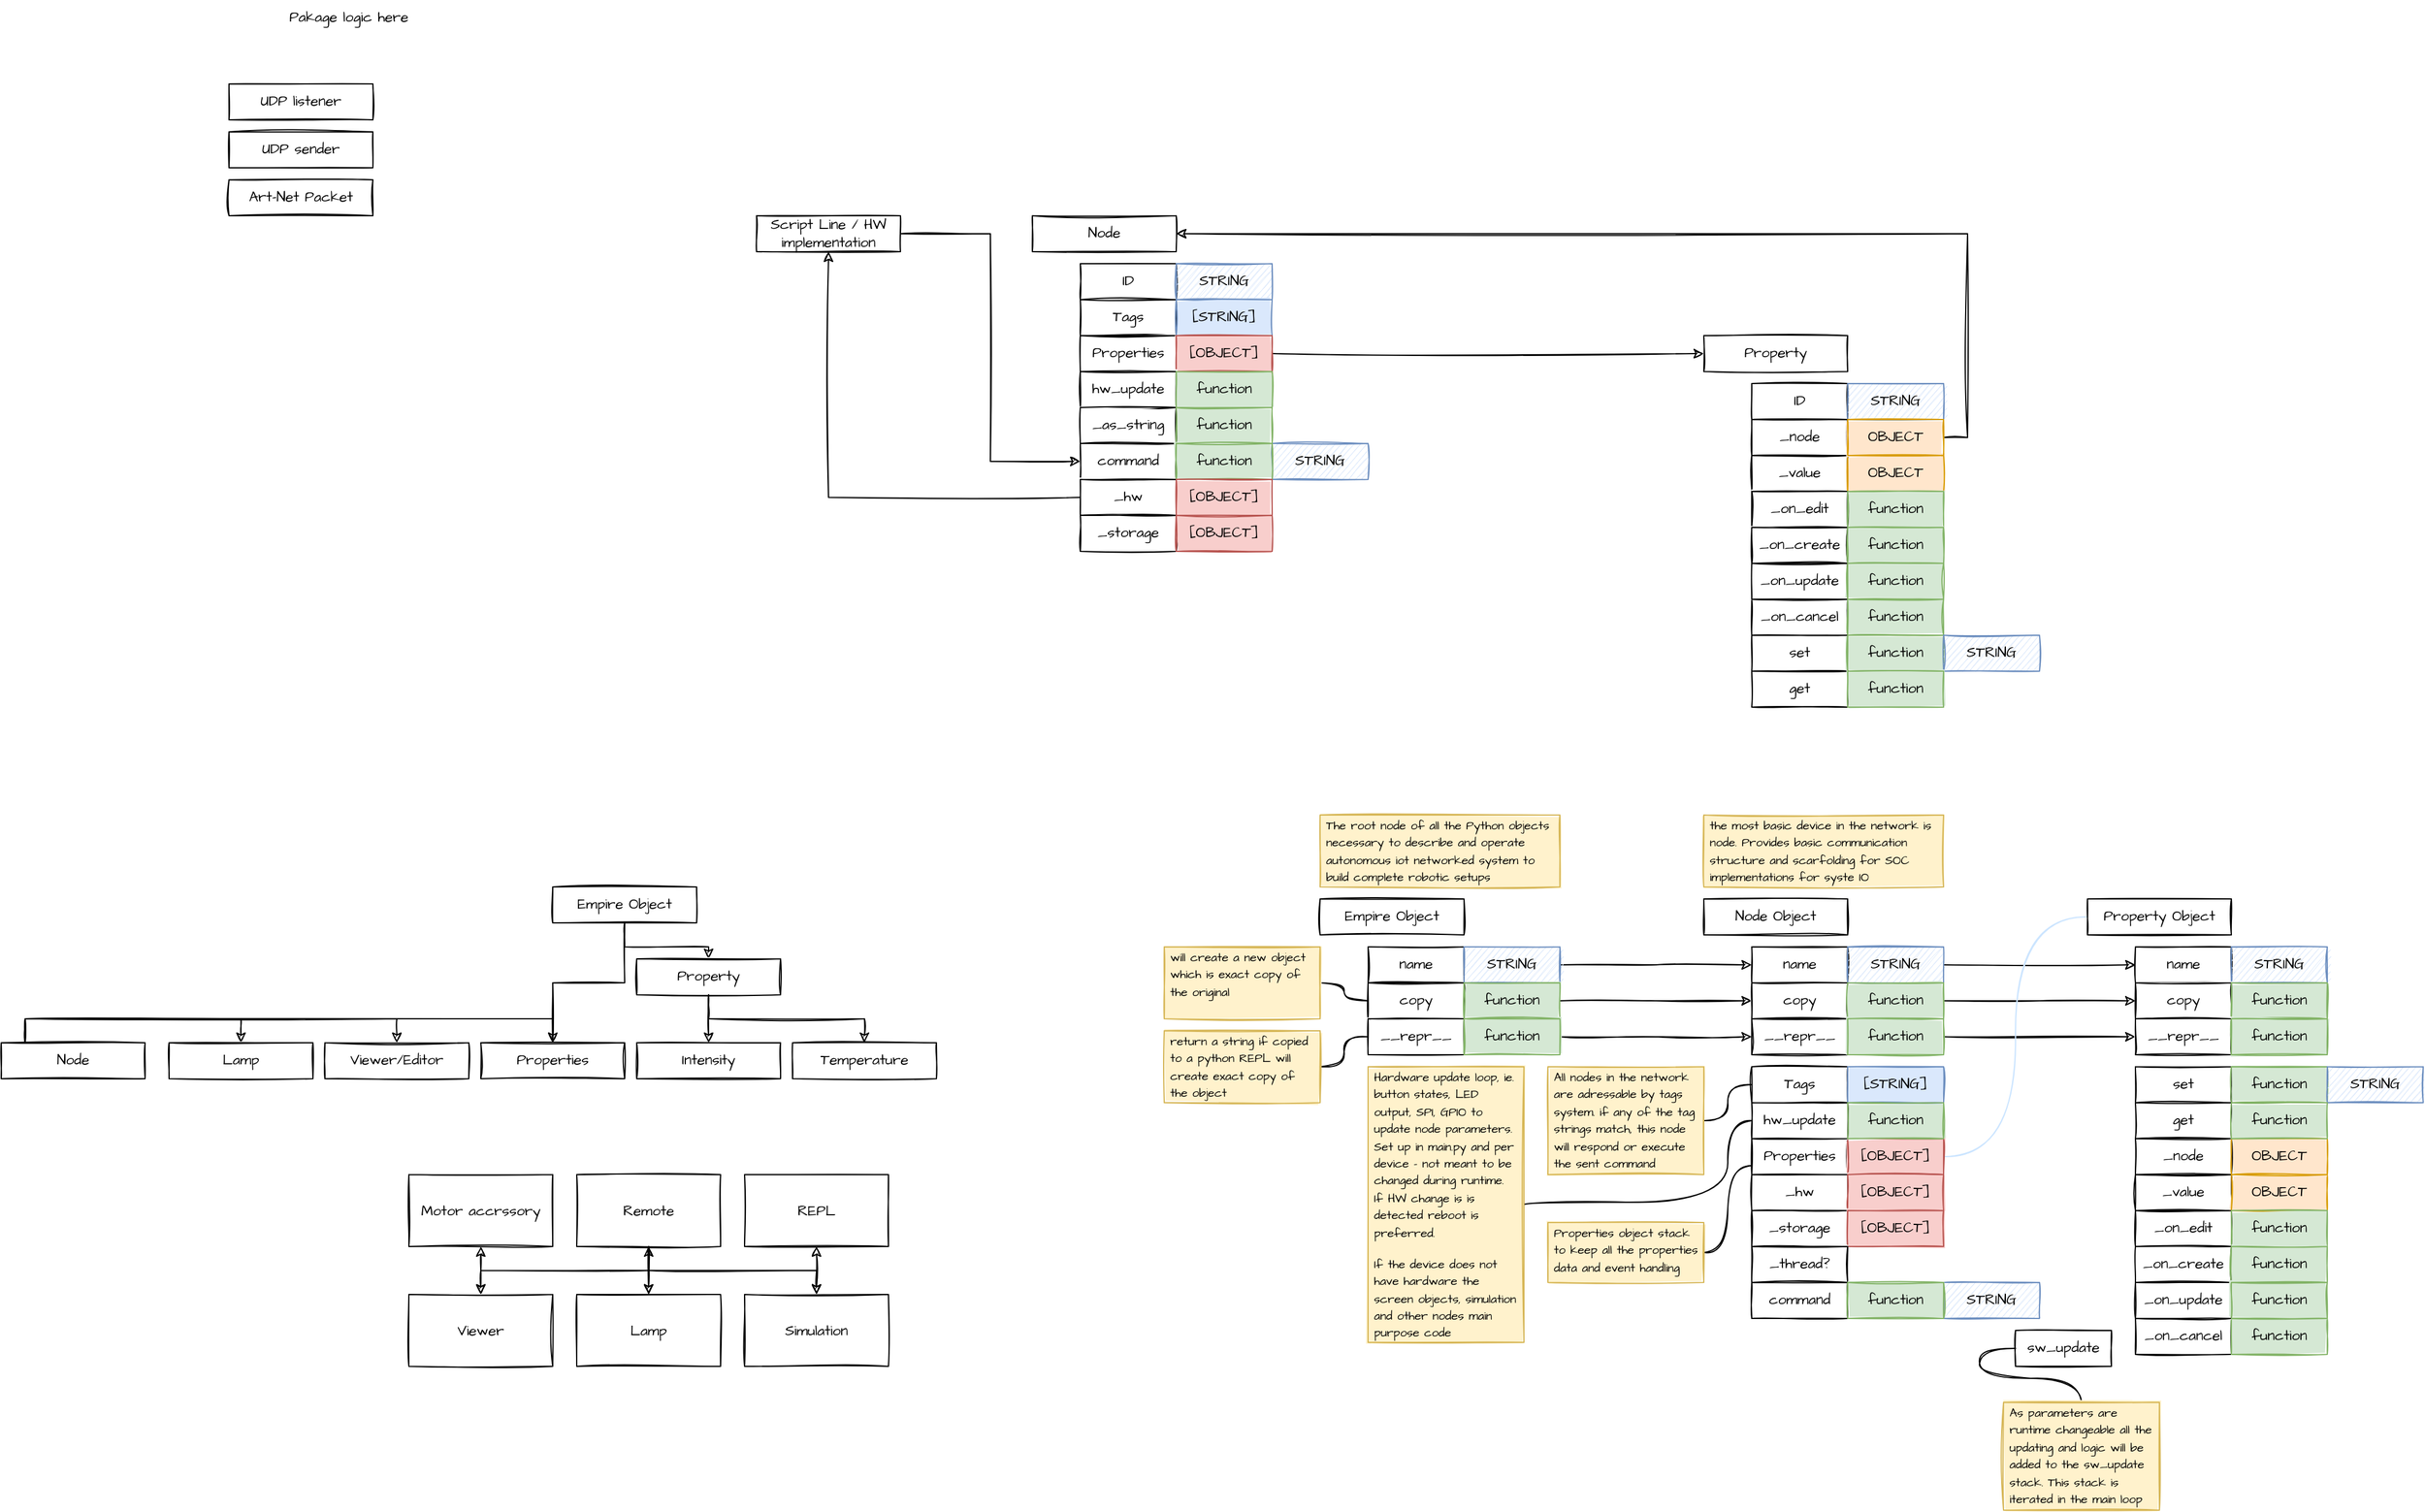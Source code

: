 <mxfile version="16.2.0" type="github">
  <diagram id="UTL9oAtbc97huWoyyTnZ" name="Page-1">
    <mxGraphModel dx="1604" dy="751" grid="1" gridSize="10" guides="1" tooltips="1" connect="1" arrows="1" fold="1" page="1" pageScale="1" pageWidth="850" pageHeight="1100" math="0" shadow="0">
      <root>
        <mxCell id="0" />
        <mxCell id="1" parent="0" />
        <mxCell id="6gGuHzRQzGazjfxGGEVp-1" value="Node" style="rounded=0;whiteSpace=wrap;html=1;sketch=1;fontFamily=Architects Daughter;fontSource=https%3A%2F%2Ffonts.googleapis.com%2Fcss%3Ffamily%3DArchitects%2BDaughter;" vertex="1" parent="1">
          <mxGeometry x="40" y="280" width="120" height="30" as="geometry" />
        </mxCell>
        <mxCell id="6gGuHzRQzGazjfxGGEVp-3" value="ID" style="rounded=0;whiteSpace=wrap;html=1;sketch=1;fontFamily=Architects Daughter;fontSource=https%3A%2F%2Ffonts.googleapis.com%2Fcss%3Ffamily%3DArchitects%2BDaughter;" vertex="1" parent="1">
          <mxGeometry x="80" y="320" width="80" height="30" as="geometry" />
        </mxCell>
        <mxCell id="6gGuHzRQzGazjfxGGEVp-4" value="Tags" style="rounded=0;whiteSpace=wrap;html=1;sketch=1;fontFamily=Architects Daughter;fontSource=https%3A%2F%2Ffonts.googleapis.com%2Fcss%3Ffamily%3DArchitects%2BDaughter;" vertex="1" parent="1">
          <mxGeometry x="80" y="350" width="80" height="30" as="geometry" />
        </mxCell>
        <mxCell id="6gGuHzRQzGazjfxGGEVp-5" value="Properties" style="rounded=0;whiteSpace=wrap;html=1;sketch=1;fontFamily=Architects Daughter;fontSource=https%3A%2F%2Ffonts.googleapis.com%2Fcss%3Ffamily%3DArchitects%2BDaughter;" vertex="1" parent="1">
          <mxGeometry x="80" y="380" width="80" height="30" as="geometry" />
        </mxCell>
        <mxCell id="6gGuHzRQzGazjfxGGEVp-6" value="STRING" style="rounded=0;whiteSpace=wrap;html=1;sketch=1;fontFamily=Architects Daughter;fontSource=https%3A%2F%2Ffonts.googleapis.com%2Fcss%3Ffamily%3DArchitects%2BDaughter;fillColor=#dae8fc;strokeColor=#6c8ebf;" vertex="1" parent="1">
          <mxGeometry x="160" y="320" width="80" height="30" as="geometry" />
        </mxCell>
        <mxCell id="6gGuHzRQzGazjfxGGEVp-7" value="[STRING]" style="rounded=0;whiteSpace=wrap;html=1;sketch=1;fontFamily=Architects Daughter;fontSource=https%3A%2F%2Ffonts.googleapis.com%2Fcss%3Ffamily%3DArchitects%2BDaughter;fillColor=#dae8fc;strokeColor=#6c8ebf;fillStyle=solid;" vertex="1" parent="1">
          <mxGeometry x="160" y="350" width="80" height="30" as="geometry" />
        </mxCell>
        <mxCell id="6gGuHzRQzGazjfxGGEVp-16" style="edgeStyle=orthogonalEdgeStyle;rounded=0;orthogonalLoop=1;jettySize=auto;html=1;entryX=0;entryY=0.5;entryDx=0;entryDy=0;sketch=1;" edge="1" parent="1" source="6gGuHzRQzGazjfxGGEVp-8" target="6gGuHzRQzGazjfxGGEVp-9">
          <mxGeometry relative="1" as="geometry" />
        </mxCell>
        <mxCell id="6gGuHzRQzGazjfxGGEVp-8" value="[OBJECT]" style="rounded=0;whiteSpace=wrap;html=1;sketch=1;fontFamily=Architects Daughter;fontSource=https%3A%2F%2Ffonts.googleapis.com%2Fcss%3Ffamily%3DArchitects%2BDaughter;fillColor=#f8cecc;strokeColor=#b85450;fillStyle=solid;" vertex="1" parent="1">
          <mxGeometry x="160" y="380" width="80" height="30" as="geometry" />
        </mxCell>
        <mxCell id="6gGuHzRQzGazjfxGGEVp-9" value="Property" style="rounded=0;whiteSpace=wrap;html=1;sketch=1;fontFamily=Architects Daughter;fontSource=https%3A%2F%2Ffonts.googleapis.com%2Fcss%3Ffamily%3DArchitects%2BDaughter;" vertex="1" parent="1">
          <mxGeometry x="600" y="380" width="120" height="30" as="geometry" />
        </mxCell>
        <mxCell id="6gGuHzRQzGazjfxGGEVp-10" value="ID" style="rounded=0;whiteSpace=wrap;html=1;sketch=1;fontFamily=Architects Daughter;fontSource=https%3A%2F%2Ffonts.googleapis.com%2Fcss%3Ffamily%3DArchitects%2BDaughter;" vertex="1" parent="1">
          <mxGeometry x="640" y="420" width="80" height="30" as="geometry" />
        </mxCell>
        <mxCell id="6gGuHzRQzGazjfxGGEVp-12" value="_value" style="rounded=0;whiteSpace=wrap;html=1;sketch=1;fontFamily=Architects Daughter;fontSource=https%3A%2F%2Ffonts.googleapis.com%2Fcss%3Ffamily%3DArchitects%2BDaughter;" vertex="1" parent="1">
          <mxGeometry x="640" y="480" width="80" height="30" as="geometry" />
        </mxCell>
        <mxCell id="6gGuHzRQzGazjfxGGEVp-13" value="STRING" style="rounded=0;whiteSpace=wrap;html=1;sketch=1;fontFamily=Architects Daughter;fontSource=https%3A%2F%2Ffonts.googleapis.com%2Fcss%3Ffamily%3DArchitects%2BDaughter;fillColor=#dae8fc;strokeColor=#6c8ebf;" vertex="1" parent="1">
          <mxGeometry x="720" y="420" width="80" height="30" as="geometry" />
        </mxCell>
        <mxCell id="6gGuHzRQzGazjfxGGEVp-15" value="OBJECT" style="rounded=0;whiteSpace=wrap;html=1;sketch=1;fontFamily=Architects Daughter;fontSource=https%3A%2F%2Ffonts.googleapis.com%2Fcss%3Ffamily%3DArchitects%2BDaughter;fillColor=#ffe6cc;strokeColor=#d79b00;fillStyle=solid;" vertex="1" parent="1">
          <mxGeometry x="720" y="480" width="80" height="30" as="geometry" />
        </mxCell>
        <mxCell id="6gGuHzRQzGazjfxGGEVp-17" value="_on_edit" style="rounded=0;whiteSpace=wrap;html=1;sketch=1;fontFamily=Architects Daughter;fontSource=https%3A%2F%2Ffonts.googleapis.com%2Fcss%3Ffamily%3DArchitects%2BDaughter;" vertex="1" parent="1">
          <mxGeometry x="640" y="510" width="80" height="30" as="geometry" />
        </mxCell>
        <mxCell id="6gGuHzRQzGazjfxGGEVp-18" value="function" style="rounded=0;whiteSpace=wrap;html=1;sketch=1;fontFamily=Architects Daughter;fontSource=https%3A%2F%2Ffonts.googleapis.com%2Fcss%3Ffamily%3DArchitects%2BDaughter;fillColor=#d5e8d4;strokeColor=#82b366;fillStyle=solid;" vertex="1" parent="1">
          <mxGeometry x="720" y="510" width="80" height="30" as="geometry" />
        </mxCell>
        <mxCell id="6gGuHzRQzGazjfxGGEVp-19" value="_on_create" style="rounded=0;whiteSpace=wrap;html=1;sketch=1;fontFamily=Architects Daughter;fontSource=https%3A%2F%2Ffonts.googleapis.com%2Fcss%3Ffamily%3DArchitects%2BDaughter;" vertex="1" parent="1">
          <mxGeometry x="640" y="540" width="80" height="30" as="geometry" />
        </mxCell>
        <mxCell id="6gGuHzRQzGazjfxGGEVp-20" value="function" style="rounded=0;whiteSpace=wrap;html=1;sketch=1;fontFamily=Architects Daughter;fontSource=https%3A%2F%2Ffonts.googleapis.com%2Fcss%3Ffamily%3DArchitects%2BDaughter;fillColor=#d5e8d4;strokeColor=#82b366;fillStyle=solid;" vertex="1" parent="1">
          <mxGeometry x="720" y="540" width="80" height="30" as="geometry" />
        </mxCell>
        <mxCell id="6gGuHzRQzGazjfxGGEVp-21" value="_on_cancel" style="rounded=0;whiteSpace=wrap;html=1;sketch=1;fontFamily=Architects Daughter;fontSource=https%3A%2F%2Ffonts.googleapis.com%2Fcss%3Ffamily%3DArchitects%2BDaughter;" vertex="1" parent="1">
          <mxGeometry x="640" y="600" width="80" height="30" as="geometry" />
        </mxCell>
        <mxCell id="6gGuHzRQzGazjfxGGEVp-22" value="function" style="rounded=0;whiteSpace=wrap;html=1;sketch=1;fontFamily=Architects Daughter;fontSource=https%3A%2F%2Ffonts.googleapis.com%2Fcss%3Ffamily%3DArchitects%2BDaughter;fillColor=#d5e8d4;strokeColor=#82b366;fillStyle=solid;" vertex="1" parent="1">
          <mxGeometry x="720" y="600" width="80" height="30" as="geometry" />
        </mxCell>
        <mxCell id="6gGuHzRQzGazjfxGGEVp-23" value="set" style="rounded=0;whiteSpace=wrap;html=1;sketch=1;fontFamily=Architects Daughter;fontSource=https%3A%2F%2Ffonts.googleapis.com%2Fcss%3Ffamily%3DArchitects%2BDaughter;" vertex="1" parent="1">
          <mxGeometry x="640" y="630" width="80" height="30" as="geometry" />
        </mxCell>
        <mxCell id="6gGuHzRQzGazjfxGGEVp-24" value="function" style="rounded=0;whiteSpace=wrap;html=1;sketch=1;fontFamily=Architects Daughter;fontSource=https%3A%2F%2Ffonts.googleapis.com%2Fcss%3Ffamily%3DArchitects%2BDaughter;fillColor=#d5e8d4;strokeColor=#82b366;fillStyle=solid;" vertex="1" parent="1">
          <mxGeometry x="720" y="630" width="80" height="30" as="geometry" />
        </mxCell>
        <mxCell id="6gGuHzRQzGazjfxGGEVp-25" value="STRING" style="rounded=0;whiteSpace=wrap;html=1;sketch=1;fontFamily=Architects Daughter;fontSource=https%3A%2F%2Ffonts.googleapis.com%2Fcss%3Ffamily%3DArchitects%2BDaughter;fillColor=#dae8fc;strokeColor=#6c8ebf;" vertex="1" parent="1">
          <mxGeometry x="800" y="630" width="80" height="30" as="geometry" />
        </mxCell>
        <mxCell id="6gGuHzRQzGazjfxGGEVp-26" value="get" style="rounded=0;whiteSpace=wrap;html=1;sketch=1;fontFamily=Architects Daughter;fontSource=https%3A%2F%2Ffonts.googleapis.com%2Fcss%3Ffamily%3DArchitects%2BDaughter;" vertex="1" parent="1">
          <mxGeometry x="640" y="660" width="80" height="30" as="geometry" />
        </mxCell>
        <mxCell id="6gGuHzRQzGazjfxGGEVp-27" value="function" style="rounded=0;whiteSpace=wrap;html=1;sketch=1;fontFamily=Architects Daughter;fontSource=https%3A%2F%2Ffonts.googleapis.com%2Fcss%3Ffamily%3DArchitects%2BDaughter;fillColor=#d5e8d4;strokeColor=#82b366;fillStyle=solid;" vertex="1" parent="1">
          <mxGeometry x="720" y="660" width="80" height="30" as="geometry" />
        </mxCell>
        <mxCell id="6gGuHzRQzGazjfxGGEVp-29" value="hw_update" style="rounded=0;whiteSpace=wrap;html=1;sketch=1;fontFamily=Architects Daughter;fontSource=https%3A%2F%2Ffonts.googleapis.com%2Fcss%3Ffamily%3DArchitects%2BDaughter;" vertex="1" parent="1">
          <mxGeometry x="80" y="410" width="80" height="30" as="geometry" />
        </mxCell>
        <mxCell id="6gGuHzRQzGazjfxGGEVp-32" value="_on_update" style="rounded=0;whiteSpace=wrap;html=1;sketch=1;fontFamily=Architects Daughter;fontSource=https%3A%2F%2Ffonts.googleapis.com%2Fcss%3Ffamily%3DArchitects%2BDaughter;" vertex="1" parent="1">
          <mxGeometry x="640" y="570" width="80" height="30" as="geometry" />
        </mxCell>
        <mxCell id="6gGuHzRQzGazjfxGGEVp-33" value="function" style="rounded=0;whiteSpace=wrap;html=1;sketch=1;fontFamily=Architects Daughter;fontSource=https%3A%2F%2Ffonts.googleapis.com%2Fcss%3Ffamily%3DArchitects%2BDaughter;fillColor=#d5e8d4;strokeColor=#82b366;fillStyle=solid;" vertex="1" parent="1">
          <mxGeometry x="720" y="570" width="80" height="30" as="geometry" />
        </mxCell>
        <mxCell id="6gGuHzRQzGazjfxGGEVp-50" value="_as_string" style="rounded=0;whiteSpace=wrap;html=1;sketch=1;fontFamily=Architects Daughter;fontSource=https%3A%2F%2Ffonts.googleapis.com%2Fcss%3Ffamily%3DArchitects%2BDaughter;" vertex="1" parent="1">
          <mxGeometry x="80" y="440" width="80" height="30" as="geometry" />
        </mxCell>
        <mxCell id="6gGuHzRQzGazjfxGGEVp-52" value="function" style="rounded=0;whiteSpace=wrap;html=1;sketch=1;fontFamily=Architects Daughter;fontSource=https%3A%2F%2Ffonts.googleapis.com%2Fcss%3Ffamily%3DArchitects%2BDaughter;fillColor=#d5e8d4;strokeColor=#82b366;fillStyle=solid;" vertex="1" parent="1">
          <mxGeometry x="160" y="440" width="80" height="30" as="geometry" />
        </mxCell>
        <mxCell id="6gGuHzRQzGazjfxGGEVp-56" value="function" style="rounded=0;whiteSpace=wrap;html=1;sketch=1;fontFamily=Architects Daughter;fontSource=https%3A%2F%2Ffonts.googleapis.com%2Fcss%3Ffamily%3DArchitects%2BDaughter;fillColor=#d5e8d4;strokeColor=#82b366;fillStyle=solid;" vertex="1" parent="1">
          <mxGeometry x="160" y="410" width="80" height="30" as="geometry" />
        </mxCell>
        <mxCell id="6gGuHzRQzGazjfxGGEVp-57" value="command" style="rounded=0;whiteSpace=wrap;html=1;sketch=1;fontFamily=Architects Daughter;fontSource=https%3A%2F%2Ffonts.googleapis.com%2Fcss%3Ffamily%3DArchitects%2BDaughter;" vertex="1" parent="1">
          <mxGeometry x="80" y="470" width="80" height="30" as="geometry" />
        </mxCell>
        <mxCell id="6gGuHzRQzGazjfxGGEVp-58" value="STRING" style="rounded=0;whiteSpace=wrap;html=1;sketch=1;fontFamily=Architects Daughter;fontSource=https%3A%2F%2Ffonts.googleapis.com%2Fcss%3Ffamily%3DArchitects%2BDaughter;fillColor=#dae8fc;strokeColor=#6c8ebf;" vertex="1" parent="1">
          <mxGeometry x="240" y="470" width="80" height="30" as="geometry" />
        </mxCell>
        <mxCell id="6gGuHzRQzGazjfxGGEVp-60" style="edgeStyle=orthogonalEdgeStyle;rounded=0;sketch=1;orthogonalLoop=1;jettySize=auto;html=1;entryX=0;entryY=0.5;entryDx=0;entryDy=0;" edge="1" parent="1" source="6gGuHzRQzGazjfxGGEVp-59" target="6gGuHzRQzGazjfxGGEVp-57">
          <mxGeometry relative="1" as="geometry" />
        </mxCell>
        <mxCell id="6gGuHzRQzGazjfxGGEVp-59" value="Script Line / HW implementation" style="rounded=0;whiteSpace=wrap;html=1;sketch=1;fontFamily=Architects Daughter;fontSource=https%3A%2F%2Ffonts.googleapis.com%2Fcss%3Ffamily%3DArchitects%2BDaughter;" vertex="1" parent="1">
          <mxGeometry x="-190" y="280" width="120" height="30" as="geometry" />
        </mxCell>
        <mxCell id="6gGuHzRQzGazjfxGGEVp-62" style="edgeStyle=orthogonalEdgeStyle;rounded=0;sketch=1;orthogonalLoop=1;jettySize=auto;html=1;" edge="1" parent="1" source="6gGuHzRQzGazjfxGGEVp-61" target="6gGuHzRQzGazjfxGGEVp-59">
          <mxGeometry relative="1" as="geometry" />
        </mxCell>
        <mxCell id="6gGuHzRQzGazjfxGGEVp-61" value="_hw" style="rounded=0;whiteSpace=wrap;html=1;sketch=1;fontFamily=Architects Daughter;fontSource=https%3A%2F%2Ffonts.googleapis.com%2Fcss%3Ffamily%3DArchitects%2BDaughter;" vertex="1" parent="1">
          <mxGeometry x="80" y="500" width="80" height="30" as="geometry" />
        </mxCell>
        <mxCell id="6gGuHzRQzGazjfxGGEVp-63" value="function" style="rounded=0;whiteSpace=wrap;html=1;sketch=1;fontFamily=Architects Daughter;fontSource=https%3A%2F%2Ffonts.googleapis.com%2Fcss%3Ffamily%3DArchitects%2BDaughter;fillColor=#d5e8d4;strokeColor=#82b366;fillStyle=solid;" vertex="1" parent="1">
          <mxGeometry x="160" y="470" width="80" height="30" as="geometry" />
        </mxCell>
        <mxCell id="6gGuHzRQzGazjfxGGEVp-64" value="[OBJECT]" style="rounded=0;whiteSpace=wrap;html=1;sketch=1;fontFamily=Architects Daughter;fontSource=https%3A%2F%2Ffonts.googleapis.com%2Fcss%3Ffamily%3DArchitects%2BDaughter;fillColor=#f8cecc;strokeColor=#b85450;fillStyle=solid;" vertex="1" parent="1">
          <mxGeometry x="160" y="500" width="80" height="30" as="geometry" />
        </mxCell>
        <mxCell id="6gGuHzRQzGazjfxGGEVp-65" value="_node" style="rounded=0;whiteSpace=wrap;html=1;sketch=1;fontFamily=Architects Daughter;fontSource=https%3A%2F%2Ffonts.googleapis.com%2Fcss%3Ffamily%3DArchitects%2BDaughter;" vertex="1" parent="1">
          <mxGeometry x="640" y="450" width="80" height="30" as="geometry" />
        </mxCell>
        <mxCell id="6gGuHzRQzGazjfxGGEVp-67" style="edgeStyle=orthogonalEdgeStyle;rounded=0;sketch=1;orthogonalLoop=1;jettySize=auto;html=1;entryX=1;entryY=0.5;entryDx=0;entryDy=0;" edge="1" parent="1" source="6gGuHzRQzGazjfxGGEVp-66" target="6gGuHzRQzGazjfxGGEVp-1">
          <mxGeometry relative="1" as="geometry">
            <Array as="points">
              <mxPoint x="820" y="465" />
              <mxPoint x="820" y="295" />
            </Array>
          </mxGeometry>
        </mxCell>
        <mxCell id="6gGuHzRQzGazjfxGGEVp-66" value="OBJECT" style="rounded=0;whiteSpace=wrap;html=1;sketch=1;fontFamily=Architects Daughter;fontSource=https%3A%2F%2Ffonts.googleapis.com%2Fcss%3Ffamily%3DArchitects%2BDaughter;fillColor=#ffe6cc;strokeColor=#d79b00;fillStyle=solid;" vertex="1" parent="1">
          <mxGeometry x="720" y="450" width="80" height="30" as="geometry" />
        </mxCell>
        <mxCell id="6gGuHzRQzGazjfxGGEVp-68" value="_storage" style="rounded=0;whiteSpace=wrap;html=1;sketch=1;fontFamily=Architects Daughter;fontSource=https%3A%2F%2Ffonts.googleapis.com%2Fcss%3Ffamily%3DArchitects%2BDaughter;" vertex="1" parent="1">
          <mxGeometry x="80" y="530" width="80" height="30" as="geometry" />
        </mxCell>
        <mxCell id="6gGuHzRQzGazjfxGGEVp-69" value="[OBJECT]" style="rounded=0;whiteSpace=wrap;html=1;sketch=1;fontFamily=Architects Daughter;fontSource=https%3A%2F%2Ffonts.googleapis.com%2Fcss%3Ffamily%3DArchitects%2BDaughter;fillColor=#f8cecc;strokeColor=#b85450;fillStyle=solid;" vertex="1" parent="1">
          <mxGeometry x="160" y="530" width="80" height="30" as="geometry" />
        </mxCell>
        <UserObject label="Empire Object" link="https://github.com/empire-ai/EmpireNode/blob/main/empire/Empire_Object.py" id="6gGuHzRQzGazjfxGGEVp-71">
          <mxCell style="rounded=0;whiteSpace=wrap;html=1;sketch=1;fontFamily=Architects Daughter;fontSource=https%3A%2F%2Ffonts.googleapis.com%2Fcss%3Ffamily%3DArchitects%2BDaughter;" vertex="1" parent="1">
            <mxGeometry x="280" y="850" width="120" height="30" as="geometry" />
          </mxCell>
        </UserObject>
        <mxCell id="6gGuHzRQzGazjfxGGEVp-72" value="name" style="rounded=0;whiteSpace=wrap;html=1;sketch=1;fontFamily=Architects Daughter;fontSource=https%3A%2F%2Ffonts.googleapis.com%2Fcss%3Ffamily%3DArchitects%2BDaughter;" vertex="1" parent="1">
          <mxGeometry x="320" y="890" width="80" height="30" as="geometry" />
        </mxCell>
        <mxCell id="6gGuHzRQzGazjfxGGEVp-135" style="edgeStyle=orthogonalEdgeStyle;rounded=0;sketch=1;orthogonalLoop=1;jettySize=auto;html=1;entryX=0;entryY=0.5;entryDx=0;entryDy=0;" edge="1" parent="1" source="6gGuHzRQzGazjfxGGEVp-73">
          <mxGeometry relative="1" as="geometry">
            <mxPoint x="640" y="905" as="targetPoint" />
          </mxGeometry>
        </mxCell>
        <mxCell id="6gGuHzRQzGazjfxGGEVp-73" value="STRING" style="rounded=0;whiteSpace=wrap;html=1;sketch=1;fontFamily=Architects Daughter;fontSource=https%3A%2F%2Ffonts.googleapis.com%2Fcss%3Ffamily%3DArchitects%2BDaughter;fillColor=#dae8fc;strokeColor=#6c8ebf;" vertex="1" parent="1">
          <mxGeometry x="400" y="890" width="80" height="30" as="geometry" />
        </mxCell>
        <mxCell id="6gGuHzRQzGazjfxGGEVp-85" style="edgeStyle=orthogonalEdgeStyle;rounded=0;sketch=1;orthogonalLoop=1;jettySize=auto;html=1;" edge="1" parent="1" source="6gGuHzRQzGazjfxGGEVp-74" target="6gGuHzRQzGazjfxGGEVp-76">
          <mxGeometry relative="1" as="geometry" />
        </mxCell>
        <mxCell id="6gGuHzRQzGazjfxGGEVp-235" style="edgeStyle=orthogonalEdgeStyle;rounded=0;sketch=1;orthogonalLoop=1;jettySize=auto;html=1;entryX=0.5;entryY=0;entryDx=0;entryDy=0;fontFamily=Architects Daughter;fontSource=https%3A%2F%2Ffonts.googleapis.com%2Fcss%3Ffamily%3DArchitects%2BDaughter;fontSize=10;startArrow=none;startFill=0;endArrow=none;endFill=0;strokeColor=#000000;" edge="1" parent="1" source="6gGuHzRQzGazjfxGGEVp-74" target="6gGuHzRQzGazjfxGGEVp-89">
          <mxGeometry relative="1" as="geometry" />
        </mxCell>
        <mxCell id="6gGuHzRQzGazjfxGGEVp-74" value="Empire Object" style="rounded=0;whiteSpace=wrap;html=1;sketch=1;fontFamily=Architects Daughter;fontSource=https%3A%2F%2Ffonts.googleapis.com%2Fcss%3Ffamily%3DArchitects%2BDaughter;" vertex="1" parent="1">
          <mxGeometry x="-360" y="840" width="120" height="30" as="geometry" />
        </mxCell>
        <mxCell id="6gGuHzRQzGazjfxGGEVp-90" style="edgeStyle=orthogonalEdgeStyle;rounded=0;sketch=1;orthogonalLoop=1;jettySize=auto;html=1;entryX=0.5;entryY=0;entryDx=0;entryDy=0;" edge="1" parent="1" source="6gGuHzRQzGazjfxGGEVp-75" target="6gGuHzRQzGazjfxGGEVp-89">
          <mxGeometry relative="1" as="geometry">
            <Array as="points">
              <mxPoint x="-800" y="950" />
              <mxPoint x="-360" y="950" />
            </Array>
          </mxGeometry>
        </mxCell>
        <mxCell id="6gGuHzRQzGazjfxGGEVp-92" style="edgeStyle=orthogonalEdgeStyle;rounded=0;sketch=1;orthogonalLoop=1;jettySize=auto;html=1;entryX=0.5;entryY=0;entryDx=0;entryDy=0;" edge="1" parent="1" source="6gGuHzRQzGazjfxGGEVp-75" target="6gGuHzRQzGazjfxGGEVp-91">
          <mxGeometry relative="1" as="geometry">
            <Array as="points">
              <mxPoint x="-800" y="950" />
              <mxPoint x="-490" y="950" />
            </Array>
          </mxGeometry>
        </mxCell>
        <mxCell id="6gGuHzRQzGazjfxGGEVp-94" style="edgeStyle=orthogonalEdgeStyle;rounded=0;sketch=1;orthogonalLoop=1;jettySize=auto;html=1;" edge="1" parent="1" source="6gGuHzRQzGazjfxGGEVp-75" target="6gGuHzRQzGazjfxGGEVp-93">
          <mxGeometry relative="1" as="geometry">
            <Array as="points">
              <mxPoint x="-800" y="950" />
              <mxPoint x="-620" y="950" />
            </Array>
          </mxGeometry>
        </mxCell>
        <mxCell id="6gGuHzRQzGazjfxGGEVp-75" value="Node" style="rounded=0;whiteSpace=wrap;html=1;sketch=1;fontFamily=Architects Daughter;fontSource=https%3A%2F%2Ffonts.googleapis.com%2Fcss%3Ffamily%3DArchitects%2BDaughter;" vertex="1" parent="1">
          <mxGeometry x="-820" y="970" width="120" height="30" as="geometry" />
        </mxCell>
        <mxCell id="6gGuHzRQzGazjfxGGEVp-86" style="edgeStyle=orthogonalEdgeStyle;rounded=0;sketch=1;orthogonalLoop=1;jettySize=auto;html=1;" edge="1" parent="1" source="6gGuHzRQzGazjfxGGEVp-76" target="6gGuHzRQzGazjfxGGEVp-77">
          <mxGeometry relative="1" as="geometry" />
        </mxCell>
        <mxCell id="6gGuHzRQzGazjfxGGEVp-88" style="edgeStyle=orthogonalEdgeStyle;rounded=0;sketch=1;orthogonalLoop=1;jettySize=auto;html=1;entryX=0.5;entryY=0;entryDx=0;entryDy=0;" edge="1" parent="1" source="6gGuHzRQzGazjfxGGEVp-76" target="6gGuHzRQzGazjfxGGEVp-87">
          <mxGeometry relative="1" as="geometry">
            <Array as="points">
              <mxPoint x="-230" y="950" />
              <mxPoint x="-100" y="950" />
            </Array>
          </mxGeometry>
        </mxCell>
        <mxCell id="6gGuHzRQzGazjfxGGEVp-76" value="Property" style="rounded=0;whiteSpace=wrap;html=1;sketch=1;fontFamily=Architects Daughter;fontSource=https%3A%2F%2Ffonts.googleapis.com%2Fcss%3Ffamily%3DArchitects%2BDaughter;" vertex="1" parent="1">
          <mxGeometry x="-290" y="900" width="120" height="30" as="geometry" />
        </mxCell>
        <mxCell id="6gGuHzRQzGazjfxGGEVp-77" value="Intensity" style="rounded=0;whiteSpace=wrap;html=1;sketch=1;fontFamily=Architects Daughter;fontSource=https%3A%2F%2Ffonts.googleapis.com%2Fcss%3Ffamily%3DArchitects%2BDaughter;" vertex="1" parent="1">
          <mxGeometry x="-290" y="970" width="120" height="30" as="geometry" />
        </mxCell>
        <mxCell id="6gGuHzRQzGazjfxGGEVp-79" value="copy" style="rounded=0;whiteSpace=wrap;html=1;sketch=1;fontFamily=Architects Daughter;fontSource=https%3A%2F%2Ffonts.googleapis.com%2Fcss%3Ffamily%3DArchitects%2BDaughter;" vertex="1" parent="1">
          <mxGeometry x="320" y="920" width="80" height="30" as="geometry" />
        </mxCell>
        <mxCell id="6gGuHzRQzGazjfxGGEVp-136" style="edgeStyle=orthogonalEdgeStyle;rounded=0;sketch=1;orthogonalLoop=1;jettySize=auto;html=1;entryX=0;entryY=0.5;entryDx=0;entryDy=0;exitX=1;exitY=0.5;exitDx=0;exitDy=0;" edge="1" parent="1" source="6gGuHzRQzGazjfxGGEVp-81">
          <mxGeometry relative="1" as="geometry">
            <mxPoint x="560" y="935" as="sourcePoint" />
            <mxPoint x="640" y="935" as="targetPoint" />
          </mxGeometry>
        </mxCell>
        <mxCell id="6gGuHzRQzGazjfxGGEVp-81" value="function" style="rounded=0;whiteSpace=wrap;html=1;sketch=1;fontFamily=Architects Daughter;fontSource=https%3A%2F%2Ffonts.googleapis.com%2Fcss%3Ffamily%3DArchitects%2BDaughter;fillColor=#d5e8d4;strokeColor=#82b366;fillStyle=solid;" vertex="1" parent="1">
          <mxGeometry x="400" y="920" width="80" height="30" as="geometry" />
        </mxCell>
        <mxCell id="6gGuHzRQzGazjfxGGEVp-82" value="__repr__" style="rounded=0;whiteSpace=wrap;html=1;sketch=1;fontFamily=Architects Daughter;fontSource=https%3A%2F%2Ffonts.googleapis.com%2Fcss%3Ffamily%3DArchitects%2BDaughter;" vertex="1" parent="1">
          <mxGeometry x="320" y="950" width="80" height="30" as="geometry" />
        </mxCell>
        <mxCell id="6gGuHzRQzGazjfxGGEVp-137" style="edgeStyle=orthogonalEdgeStyle;rounded=0;sketch=1;orthogonalLoop=1;jettySize=auto;html=1;entryX=0;entryY=0.5;entryDx=0;entryDy=0;" edge="1" parent="1" source="6gGuHzRQzGazjfxGGEVp-83">
          <mxGeometry relative="1" as="geometry">
            <mxPoint x="640" y="965" as="targetPoint" />
          </mxGeometry>
        </mxCell>
        <mxCell id="6gGuHzRQzGazjfxGGEVp-83" value="function" style="rounded=0;whiteSpace=wrap;html=1;sketch=1;fontFamily=Architects Daughter;fontSource=https%3A%2F%2Ffonts.googleapis.com%2Fcss%3Ffamily%3DArchitects%2BDaughter;fillColor=#d5e8d4;strokeColor=#82b366;fillStyle=solid;" vertex="1" parent="1">
          <mxGeometry x="400" y="950" width="80" height="30" as="geometry" />
        </mxCell>
        <mxCell id="6gGuHzRQzGazjfxGGEVp-87" value="Temperature" style="rounded=0;whiteSpace=wrap;html=1;sketch=1;fontFamily=Architects Daughter;fontSource=https%3A%2F%2Ffonts.googleapis.com%2Fcss%3Ffamily%3DArchitects%2BDaughter;" vertex="1" parent="1">
          <mxGeometry x="-160" y="970" width="120" height="30" as="geometry" />
        </mxCell>
        <mxCell id="6gGuHzRQzGazjfxGGEVp-89" value="Properties" style="rounded=0;whiteSpace=wrap;html=1;sketch=1;fontFamily=Architects Daughter;fontSource=https%3A%2F%2Ffonts.googleapis.com%2Fcss%3Ffamily%3DArchitects%2BDaughter;" vertex="1" parent="1">
          <mxGeometry x="-420" y="970" width="120" height="30" as="geometry" />
        </mxCell>
        <mxCell id="6gGuHzRQzGazjfxGGEVp-91" value="Viewer/Editor" style="rounded=0;whiteSpace=wrap;html=1;sketch=1;fontFamily=Architects Daughter;fontSource=https%3A%2F%2Ffonts.googleapis.com%2Fcss%3Ffamily%3DArchitects%2BDaughter;" vertex="1" parent="1">
          <mxGeometry x="-550" y="970" width="120" height="30" as="geometry" />
        </mxCell>
        <mxCell id="6gGuHzRQzGazjfxGGEVp-93" value="Lamp" style="rounded=0;whiteSpace=wrap;html=1;sketch=1;fontFamily=Architects Daughter;fontSource=https%3A%2F%2Ffonts.googleapis.com%2Fcss%3Ffamily%3DArchitects%2BDaughter;" vertex="1" parent="1">
          <mxGeometry x="-680" y="970" width="120" height="30" as="geometry" />
        </mxCell>
        <mxCell id="6gGuHzRQzGazjfxGGEVp-95" value="Node Object" style="rounded=0;whiteSpace=wrap;html=1;sketch=1;fontFamily=Architects Daughter;fontSource=https%3A%2F%2Ffonts.googleapis.com%2Fcss%3Ffamily%3DArchitects%2BDaughter;" vertex="1" parent="1">
          <mxGeometry x="600" y="850" width="120" height="30" as="geometry" />
        </mxCell>
        <mxCell id="6gGuHzRQzGazjfxGGEVp-138" style="edgeStyle=orthogonalEdgeStyle;rounded=0;sketch=1;orthogonalLoop=1;jettySize=auto;html=1;entryX=0;entryY=0.5;entryDx=0;entryDy=0;" edge="1" parent="1">
          <mxGeometry relative="1" as="geometry">
            <mxPoint x="800" y="905" as="sourcePoint" />
            <mxPoint x="960" y="905" as="targetPoint" />
          </mxGeometry>
        </mxCell>
        <mxCell id="6gGuHzRQzGazjfxGGEVp-139" style="edgeStyle=orthogonalEdgeStyle;rounded=0;sketch=1;orthogonalLoop=1;jettySize=auto;html=1;entryX=0;entryY=0.5;entryDx=0;entryDy=0;exitX=1;exitY=0.5;exitDx=0;exitDy=0;" edge="1" parent="1" source="6gGuHzRQzGazjfxGGEVp-205">
          <mxGeometry relative="1" as="geometry">
            <mxPoint x="880" y="935" as="sourcePoint" />
            <mxPoint x="960" y="935" as="targetPoint" />
          </mxGeometry>
        </mxCell>
        <mxCell id="6gGuHzRQzGazjfxGGEVp-140" style="edgeStyle=orthogonalEdgeStyle;rounded=0;sketch=1;orthogonalLoop=1;jettySize=auto;html=1;entryX=0;entryY=0.5;entryDx=0;entryDy=0;" edge="1" parent="1">
          <mxGeometry relative="1" as="geometry">
            <mxPoint x="800" y="965" as="sourcePoint" />
            <mxPoint x="960" y="965" as="targetPoint" />
          </mxGeometry>
        </mxCell>
        <mxCell id="6gGuHzRQzGazjfxGGEVp-103" value="Tags" style="rounded=0;whiteSpace=wrap;html=1;sketch=1;fontFamily=Architects Daughter;fontSource=https%3A%2F%2Ffonts.googleapis.com%2Fcss%3Ffamily%3DArchitects%2BDaughter;" vertex="1" parent="1">
          <mxGeometry x="640" y="990" width="80" height="30" as="geometry" />
        </mxCell>
        <mxCell id="6gGuHzRQzGazjfxGGEVp-104" value="Properties" style="rounded=0;whiteSpace=wrap;html=1;sketch=1;fontFamily=Architects Daughter;fontSource=https%3A%2F%2Ffonts.googleapis.com%2Fcss%3Ffamily%3DArchitects%2BDaughter;" vertex="1" parent="1">
          <mxGeometry x="640" y="1050" width="80" height="30" as="geometry" />
        </mxCell>
        <mxCell id="6gGuHzRQzGazjfxGGEVp-105" value="[STRING]" style="rounded=0;whiteSpace=wrap;html=1;sketch=1;fontFamily=Architects Daughter;fontSource=https%3A%2F%2Ffonts.googleapis.com%2Fcss%3Ffamily%3DArchitects%2BDaughter;fillColor=#dae8fc;strokeColor=#6c8ebf;fillStyle=solid;" vertex="1" parent="1">
          <mxGeometry x="720" y="990" width="80" height="30" as="geometry" />
        </mxCell>
        <mxCell id="6gGuHzRQzGazjfxGGEVp-230" style="edgeStyle=orthogonalEdgeStyle;curved=1;rounded=0;sketch=1;orthogonalLoop=1;jettySize=auto;html=1;entryX=0;entryY=0.5;entryDx=0;entryDy=0;fontFamily=Architects Daughter;fontSource=https%3A%2F%2Ffonts.googleapis.com%2Fcss%3Ffamily%3DArchitects%2BDaughter;fontSize=10;startArrow=none;startFill=0;endArrow=none;endFill=0;strokeColor=#CCE5FF;" edge="1" parent="1" source="6gGuHzRQzGazjfxGGEVp-106" target="6gGuHzRQzGazjfxGGEVp-115">
          <mxGeometry relative="1" as="geometry" />
        </mxCell>
        <mxCell id="6gGuHzRQzGazjfxGGEVp-106" value="[OBJECT]" style="rounded=0;whiteSpace=wrap;html=1;sketch=1;fontFamily=Architects Daughter;fontSource=https%3A%2F%2Ffonts.googleapis.com%2Fcss%3Ffamily%3DArchitects%2BDaughter;fillColor=#f8cecc;strokeColor=#b85450;fillStyle=solid;" vertex="1" parent="1">
          <mxGeometry x="720" y="1050" width="80" height="30" as="geometry" />
        </mxCell>
        <mxCell id="6gGuHzRQzGazjfxGGEVp-107" value="sw_update" style="rounded=0;whiteSpace=wrap;html=1;sketch=1;fontFamily=Architects Daughter;fontSource=https%3A%2F%2Ffonts.googleapis.com%2Fcss%3Ffamily%3DArchitects%2BDaughter;" vertex="1" parent="1">
          <mxGeometry x="860" y="1210" width="80" height="30" as="geometry" />
        </mxCell>
        <mxCell id="6gGuHzRQzGazjfxGGEVp-108" value="hw_update" style="rounded=0;whiteSpace=wrap;html=1;sketch=1;fontFamily=Architects Daughter;fontSource=https%3A%2F%2Ffonts.googleapis.com%2Fcss%3Ffamily%3DArchitects%2BDaughter;" vertex="1" parent="1">
          <mxGeometry x="640" y="1020" width="80" height="30" as="geometry" />
        </mxCell>
        <mxCell id="6gGuHzRQzGazjfxGGEVp-110" value="function" style="rounded=0;whiteSpace=wrap;html=1;sketch=1;fontFamily=Architects Daughter;fontSource=https%3A%2F%2Ffonts.googleapis.com%2Fcss%3Ffamily%3DArchitects%2BDaughter;fillColor=#d5e8d4;strokeColor=#82b366;fillStyle=solid;" vertex="1" parent="1">
          <mxGeometry x="720" y="1020" width="80" height="30" as="geometry" />
        </mxCell>
        <mxCell id="6gGuHzRQzGazjfxGGEVp-111" value="_hw" style="rounded=0;whiteSpace=wrap;html=1;sketch=1;fontFamily=Architects Daughter;fontSource=https%3A%2F%2Ffonts.googleapis.com%2Fcss%3Ffamily%3DArchitects%2BDaughter;" vertex="1" parent="1">
          <mxGeometry x="640" y="1080" width="80" height="30" as="geometry" />
        </mxCell>
        <mxCell id="6gGuHzRQzGazjfxGGEVp-112" value="[OBJECT]" style="rounded=0;whiteSpace=wrap;html=1;sketch=1;fontFamily=Architects Daughter;fontSource=https%3A%2F%2Ffonts.googleapis.com%2Fcss%3Ffamily%3DArchitects%2BDaughter;fillColor=#f8cecc;strokeColor=#b85450;fillStyle=solid;" vertex="1" parent="1">
          <mxGeometry x="720" y="1080" width="80" height="30" as="geometry" />
        </mxCell>
        <mxCell id="6gGuHzRQzGazjfxGGEVp-113" value="_storage" style="rounded=0;whiteSpace=wrap;html=1;sketch=1;fontFamily=Architects Daughter;fontSource=https%3A%2F%2Ffonts.googleapis.com%2Fcss%3Ffamily%3DArchitects%2BDaughter;" vertex="1" parent="1">
          <mxGeometry x="640" y="1110" width="80" height="30" as="geometry" />
        </mxCell>
        <mxCell id="6gGuHzRQzGazjfxGGEVp-114" value="[OBJECT]" style="rounded=0;whiteSpace=wrap;html=1;sketch=1;fontFamily=Architects Daughter;fontSource=https%3A%2F%2Ffonts.googleapis.com%2Fcss%3Ffamily%3DArchitects%2BDaughter;fillColor=#f8cecc;strokeColor=#b85450;fillStyle=solid;" vertex="1" parent="1">
          <mxGeometry x="720" y="1110" width="80" height="30" as="geometry" />
        </mxCell>
        <mxCell id="6gGuHzRQzGazjfxGGEVp-115" value="Property Object" style="rounded=0;whiteSpace=wrap;html=1;sketch=1;fontFamily=Architects Daughter;fontSource=https%3A%2F%2Ffonts.googleapis.com%2Fcss%3Ffamily%3DArchitects%2BDaughter;" vertex="1" parent="1">
          <mxGeometry x="920" y="850" width="120" height="30" as="geometry" />
        </mxCell>
        <mxCell id="6gGuHzRQzGazjfxGGEVp-141" value="_value" style="rounded=0;whiteSpace=wrap;html=1;sketch=1;fontFamily=Architects Daughter;fontSource=https%3A%2F%2Ffonts.googleapis.com%2Fcss%3Ffamily%3DArchitects%2BDaughter;" vertex="1" parent="1">
          <mxGeometry x="960" y="1080" width="80" height="30" as="geometry" />
        </mxCell>
        <mxCell id="6gGuHzRQzGazjfxGGEVp-142" value="OBJECT" style="rounded=0;whiteSpace=wrap;html=1;sketch=1;fontFamily=Architects Daughter;fontSource=https%3A%2F%2Ffonts.googleapis.com%2Fcss%3Ffamily%3DArchitects%2BDaughter;fillColor=#ffe6cc;strokeColor=#d79b00;fillStyle=solid;" vertex="1" parent="1">
          <mxGeometry x="1040" y="1080" width="80" height="30" as="geometry" />
        </mxCell>
        <mxCell id="6gGuHzRQzGazjfxGGEVp-143" value="_on_edit" style="rounded=0;whiteSpace=wrap;html=1;sketch=1;fontFamily=Architects Daughter;fontSource=https%3A%2F%2Ffonts.googleapis.com%2Fcss%3Ffamily%3DArchitects%2BDaughter;" vertex="1" parent="1">
          <mxGeometry x="960" y="1110" width="80" height="30" as="geometry" />
        </mxCell>
        <mxCell id="6gGuHzRQzGazjfxGGEVp-144" value="function" style="rounded=0;whiteSpace=wrap;html=1;sketch=1;fontFamily=Architects Daughter;fontSource=https%3A%2F%2Ffonts.googleapis.com%2Fcss%3Ffamily%3DArchitects%2BDaughter;fillColor=#d5e8d4;strokeColor=#82b366;fillStyle=solid;" vertex="1" parent="1">
          <mxGeometry x="1040" y="1110" width="80" height="30" as="geometry" />
        </mxCell>
        <mxCell id="6gGuHzRQzGazjfxGGEVp-145" value="_on_create" style="rounded=0;whiteSpace=wrap;html=1;sketch=1;fontFamily=Architects Daughter;fontSource=https%3A%2F%2Ffonts.googleapis.com%2Fcss%3Ffamily%3DArchitects%2BDaughter;" vertex="1" parent="1">
          <mxGeometry x="960" y="1140" width="80" height="30" as="geometry" />
        </mxCell>
        <mxCell id="6gGuHzRQzGazjfxGGEVp-146" value="function" style="rounded=0;whiteSpace=wrap;html=1;sketch=1;fontFamily=Architects Daughter;fontSource=https%3A%2F%2Ffonts.googleapis.com%2Fcss%3Ffamily%3DArchitects%2BDaughter;fillColor=#d5e8d4;strokeColor=#82b366;fillStyle=solid;" vertex="1" parent="1">
          <mxGeometry x="1040" y="1140" width="80" height="30" as="geometry" />
        </mxCell>
        <mxCell id="6gGuHzRQzGazjfxGGEVp-147" value="_on_cancel" style="rounded=0;whiteSpace=wrap;html=1;sketch=1;fontFamily=Architects Daughter;fontSource=https%3A%2F%2Ffonts.googleapis.com%2Fcss%3Ffamily%3DArchitects%2BDaughter;" vertex="1" parent="1">
          <mxGeometry x="960" y="1200" width="80" height="30" as="geometry" />
        </mxCell>
        <mxCell id="6gGuHzRQzGazjfxGGEVp-148" value="function" style="rounded=0;whiteSpace=wrap;html=1;sketch=1;fontFamily=Architects Daughter;fontSource=https%3A%2F%2Ffonts.googleapis.com%2Fcss%3Ffamily%3DArchitects%2BDaughter;fillColor=#d5e8d4;strokeColor=#82b366;fillStyle=solid;" vertex="1" parent="1">
          <mxGeometry x="1040" y="1200" width="80" height="30" as="geometry" />
        </mxCell>
        <mxCell id="6gGuHzRQzGazjfxGGEVp-149" value="_on_update" style="rounded=0;whiteSpace=wrap;html=1;sketch=1;fontFamily=Architects Daughter;fontSource=https%3A%2F%2Ffonts.googleapis.com%2Fcss%3Ffamily%3DArchitects%2BDaughter;" vertex="1" parent="1">
          <mxGeometry x="960" y="1170" width="80" height="30" as="geometry" />
        </mxCell>
        <mxCell id="6gGuHzRQzGazjfxGGEVp-150" value="function" style="rounded=0;whiteSpace=wrap;html=1;sketch=1;fontFamily=Architects Daughter;fontSource=https%3A%2F%2Ffonts.googleapis.com%2Fcss%3Ffamily%3DArchitects%2BDaughter;fillColor=#d5e8d4;strokeColor=#82b366;fillStyle=solid;" vertex="1" parent="1">
          <mxGeometry x="1040" y="1170" width="80" height="30" as="geometry" />
        </mxCell>
        <mxCell id="6gGuHzRQzGazjfxGGEVp-151" value="_node" style="rounded=0;whiteSpace=wrap;html=1;sketch=1;fontFamily=Architects Daughter;fontSource=https%3A%2F%2Ffonts.googleapis.com%2Fcss%3Ffamily%3DArchitects%2BDaughter;" vertex="1" parent="1">
          <mxGeometry x="960" y="1050" width="80" height="30" as="geometry" />
        </mxCell>
        <mxCell id="6gGuHzRQzGazjfxGGEVp-152" value="OBJECT" style="rounded=0;whiteSpace=wrap;html=1;sketch=1;fontFamily=Architects Daughter;fontSource=https%3A%2F%2Ffonts.googleapis.com%2Fcss%3Ffamily%3DArchitects%2BDaughter;fillColor=#ffe6cc;strokeColor=#d79b00;fillStyle=solid;" vertex="1" parent="1">
          <mxGeometry x="1040" y="1050" width="80" height="30" as="geometry" />
        </mxCell>
        <mxCell id="6gGuHzRQzGazjfxGGEVp-153" value="set" style="rounded=0;whiteSpace=wrap;html=1;sketch=1;fontFamily=Architects Daughter;fontSource=https%3A%2F%2Ffonts.googleapis.com%2Fcss%3Ffamily%3DArchitects%2BDaughter;" vertex="1" parent="1">
          <mxGeometry x="960" y="990" width="80" height="30" as="geometry" />
        </mxCell>
        <mxCell id="6gGuHzRQzGazjfxGGEVp-154" value="function" style="rounded=0;whiteSpace=wrap;html=1;sketch=1;fontFamily=Architects Daughter;fontSource=https%3A%2F%2Ffonts.googleapis.com%2Fcss%3Ffamily%3DArchitects%2BDaughter;fillColor=#d5e8d4;strokeColor=#82b366;fillStyle=solid;" vertex="1" parent="1">
          <mxGeometry x="1040" y="990" width="80" height="30" as="geometry" />
        </mxCell>
        <mxCell id="6gGuHzRQzGazjfxGGEVp-155" value="STRING" style="rounded=0;whiteSpace=wrap;html=1;sketch=1;fontFamily=Architects Daughter;fontSource=https%3A%2F%2Ffonts.googleapis.com%2Fcss%3Ffamily%3DArchitects%2BDaughter;fillColor=#dae8fc;strokeColor=#6c8ebf;" vertex="1" parent="1">
          <mxGeometry x="1120" y="990" width="80" height="30" as="geometry" />
        </mxCell>
        <mxCell id="6gGuHzRQzGazjfxGGEVp-156" value="get" style="rounded=0;whiteSpace=wrap;html=1;sketch=1;fontFamily=Architects Daughter;fontSource=https%3A%2F%2Ffonts.googleapis.com%2Fcss%3Ffamily%3DArchitects%2BDaughter;" vertex="1" parent="1">
          <mxGeometry x="960" y="1020" width="80" height="30" as="geometry" />
        </mxCell>
        <mxCell id="6gGuHzRQzGazjfxGGEVp-157" value="function" style="rounded=0;whiteSpace=wrap;html=1;sketch=1;fontFamily=Architects Daughter;fontSource=https%3A%2F%2Ffonts.googleapis.com%2Fcss%3Ffamily%3DArchitects%2BDaughter;fillColor=#d5e8d4;strokeColor=#82b366;fillStyle=solid;" vertex="1" parent="1">
          <mxGeometry x="1040" y="1020" width="80" height="30" as="geometry" />
        </mxCell>
        <mxCell id="6gGuHzRQzGazjfxGGEVp-162" style="edgeStyle=orthogonalEdgeStyle;rounded=0;sketch=1;orthogonalLoop=1;jettySize=auto;html=1;fontFamily=Architects Daughter;fontSource=https%3A%2F%2Ffonts.googleapis.com%2Fcss%3Ffamily%3DArchitects%2BDaughter;" edge="1" parent="1" source="6gGuHzRQzGazjfxGGEVp-160" target="6gGuHzRQzGazjfxGGEVp-161">
          <mxGeometry relative="1" as="geometry">
            <Array as="points">
              <mxPoint x="-280" y="1160" />
              <mxPoint x="-420" y="1160" />
            </Array>
          </mxGeometry>
        </mxCell>
        <mxCell id="6gGuHzRQzGazjfxGGEVp-165" style="edgeStyle=orthogonalEdgeStyle;rounded=0;sketch=1;orthogonalLoop=1;jettySize=auto;html=1;entryX=0.5;entryY=0;entryDx=0;entryDy=0;fontFamily=Architects Daughter;fontSource=https%3A%2F%2Ffonts.googleapis.com%2Fcss%3Ffamily%3DArchitects%2BDaughter;" edge="1" parent="1" source="6gGuHzRQzGazjfxGGEVp-160" target="6gGuHzRQzGazjfxGGEVp-163">
          <mxGeometry relative="1" as="geometry" />
        </mxCell>
        <mxCell id="6gGuHzRQzGazjfxGGEVp-166" value="" style="edgeStyle=orthogonalEdgeStyle;rounded=0;sketch=1;orthogonalLoop=1;jettySize=auto;html=1;fontFamily=Architects Daughter;fontSource=https%3A%2F%2Ffonts.googleapis.com%2Fcss%3Ffamily%3DArchitects%2BDaughter;" edge="1" parent="1" source="6gGuHzRQzGazjfxGGEVp-160" target="6gGuHzRQzGazjfxGGEVp-163">
          <mxGeometry relative="1" as="geometry" />
        </mxCell>
        <mxCell id="6gGuHzRQzGazjfxGGEVp-167" style="edgeStyle=orthogonalEdgeStyle;rounded=0;sketch=1;orthogonalLoop=1;jettySize=auto;html=1;entryX=0.5;entryY=0;entryDx=0;entryDy=0;fontFamily=Architects Daughter;fontSource=https%3A%2F%2Ffonts.googleapis.com%2Fcss%3Ffamily%3DArchitects%2BDaughter;startArrow=classic;startFill=1;" edge="1" parent="1" source="6gGuHzRQzGazjfxGGEVp-160" target="6gGuHzRQzGazjfxGGEVp-164">
          <mxGeometry relative="1" as="geometry">
            <Array as="points">
              <mxPoint x="-280" y="1160" />
              <mxPoint x="-140" y="1160" />
            </Array>
          </mxGeometry>
        </mxCell>
        <mxCell id="6gGuHzRQzGazjfxGGEVp-160" value="&lt;font face=&quot;Architects Daughter&quot; data-font-src=&quot;https://fonts.googleapis.com/css?family=Architects+Daughter&quot;&gt;Remote&lt;/font&gt;" style="rounded=0;whiteSpace=wrap;html=1;sketch=1;fillStyle=solid;" vertex="1" parent="1">
          <mxGeometry x="-340" y="1080" width="120" height="60" as="geometry" />
        </mxCell>
        <mxCell id="6gGuHzRQzGazjfxGGEVp-161" value="&lt;font face=&quot;Architects Daughter&quot; data-font-src=&quot;https://fonts.googleapis.com/css?family=Architects+Daughter&quot;&gt;Viewer&lt;/font&gt;" style="rounded=0;whiteSpace=wrap;html=1;sketch=1;fillStyle=solid;" vertex="1" parent="1">
          <mxGeometry x="-480" y="1180" width="120" height="60" as="geometry" />
        </mxCell>
        <mxCell id="6gGuHzRQzGazjfxGGEVp-163" value="&lt;font face=&quot;Architects Daughter&quot; data-font-src=&quot;https://fonts.googleapis.com/css?family=Architects+Daughter&quot;&gt;Lamp&lt;/font&gt;" style="rounded=0;whiteSpace=wrap;html=1;sketch=1;fillStyle=solid;" vertex="1" parent="1">
          <mxGeometry x="-340" y="1180" width="120" height="60" as="geometry" />
        </mxCell>
        <mxCell id="6gGuHzRQzGazjfxGGEVp-164" value="&lt;font face=&quot;Architects Daughter&quot; data-font-src=&quot;https://fonts.googleapis.com/css?family=Architects+Daughter&quot;&gt;Simulation&lt;/font&gt;" style="rounded=0;whiteSpace=wrap;html=1;sketch=1;fillStyle=solid;" vertex="1" parent="1">
          <mxGeometry x="-200" y="1180" width="120" height="60" as="geometry" />
        </mxCell>
        <mxCell id="6gGuHzRQzGazjfxGGEVp-170" style="edgeStyle=orthogonalEdgeStyle;rounded=0;sketch=1;orthogonalLoop=1;jettySize=auto;html=1;entryX=0.5;entryY=0;entryDx=0;entryDy=0;fontFamily=Architects Daughter;fontSource=https%3A%2F%2Ffonts.googleapis.com%2Fcss%3Ffamily%3DArchitects%2BDaughter;startArrow=classic;startFill=1;" edge="1" parent="1" source="6gGuHzRQzGazjfxGGEVp-168" target="6gGuHzRQzGazjfxGGEVp-164">
          <mxGeometry relative="1" as="geometry" />
        </mxCell>
        <mxCell id="6gGuHzRQzGazjfxGGEVp-168" value="&lt;font face=&quot;Architects Daughter&quot; data-font-src=&quot;https://fonts.googleapis.com/css?family=Architects+Daughter&quot;&gt;REPL&lt;/font&gt;" style="rounded=0;whiteSpace=wrap;html=1;sketch=1;fillStyle=solid;" vertex="1" parent="1">
          <mxGeometry x="-200" y="1080" width="120" height="60" as="geometry" />
        </mxCell>
        <mxCell id="6gGuHzRQzGazjfxGGEVp-172" style="edgeStyle=orthogonalEdgeStyle;rounded=0;sketch=1;orthogonalLoop=1;jettySize=auto;html=1;fontFamily=Architects Daughter;fontSource=https%3A%2F%2Ffonts.googleapis.com%2Fcss%3Ffamily%3DArchitects%2BDaughter;startArrow=classic;startFill=1;" edge="1" parent="1" source="6gGuHzRQzGazjfxGGEVp-171" target="6gGuHzRQzGazjfxGGEVp-161">
          <mxGeometry relative="1" as="geometry" />
        </mxCell>
        <mxCell id="6gGuHzRQzGazjfxGGEVp-171" value="&lt;font face=&quot;Architects Daughter&quot;&gt;Motor accrssory&lt;/font&gt;" style="rounded=0;whiteSpace=wrap;html=1;sketch=1;fillStyle=solid;" vertex="1" parent="1">
          <mxGeometry x="-480" y="1080" width="120" height="60" as="geometry" />
        </mxCell>
        <mxCell id="6gGuHzRQzGazjfxGGEVp-190" value="Pakage logic here" style="text;html=1;strokeColor=none;fillColor=none;align=center;verticalAlign=middle;whiteSpace=wrap;rounded=0;sketch=1;fillStyle=solid;fontFamily=Architects Daughter;fontSource=https%3A%2F%2Ffonts.googleapis.com%2Fcss%3Ffamily%3DArchitects%2BDaughter;" vertex="1" parent="1">
          <mxGeometry x="-640" y="100" width="220" height="30" as="geometry" />
        </mxCell>
        <mxCell id="6gGuHzRQzGazjfxGGEVp-191" value="UDP listener" style="rounded=0;whiteSpace=wrap;html=1;sketch=1;fontFamily=Architects Daughter;fontSource=https%3A%2F%2Ffonts.googleapis.com%2Fcss%3Ffamily%3DArchitects%2BDaughter;" vertex="1" parent="1">
          <mxGeometry x="-630" y="170" width="120" height="30" as="geometry" />
        </mxCell>
        <mxCell id="6gGuHzRQzGazjfxGGEVp-192" value="UDP sender" style="rounded=0;whiteSpace=wrap;html=1;sketch=1;fontFamily=Architects Daughter;fontSource=https%3A%2F%2Ffonts.googleapis.com%2Fcss%3Ffamily%3DArchitects%2BDaughter;" vertex="1" parent="1">
          <mxGeometry x="-630" y="210" width="120" height="30" as="geometry" />
        </mxCell>
        <mxCell id="6gGuHzRQzGazjfxGGEVp-193" value="Art-Net Packet" style="rounded=0;whiteSpace=wrap;html=1;sketch=1;fontFamily=Architects Daughter;fontSource=https%3A%2F%2Ffonts.googleapis.com%2Fcss%3Ffamily%3DArchitects%2BDaughter;" vertex="1" parent="1">
          <mxGeometry x="-630" y="250" width="120" height="30" as="geometry" />
        </mxCell>
        <mxCell id="6gGuHzRQzGazjfxGGEVp-199" style="edgeStyle=orthogonalEdgeStyle;rounded=0;sketch=1;orthogonalLoop=1;jettySize=auto;html=1;entryX=0;entryY=0.5;entryDx=0;entryDy=0;fontFamily=Architects Daughter;fontSource=https%3A%2F%2Ffonts.googleapis.com%2Fcss%3Ffamily%3DArchitects%2BDaughter;fontSize=10;startArrow=none;startFill=0;curved=1;endArrow=none;endFill=0;" edge="1" parent="1" source="6gGuHzRQzGazjfxGGEVp-198" target="6gGuHzRQzGazjfxGGEVp-79">
          <mxGeometry relative="1" as="geometry" />
        </mxCell>
        <mxCell id="6gGuHzRQzGazjfxGGEVp-198" value="&lt;p&gt;&lt;font style=&quot;font-size: 10px&quot;&gt;will create a new object which is exact copy of the original&lt;/font&gt;&lt;/p&gt;" style="text;html=1;strokeColor=#d6b656;fillColor=#fff2cc;spacing=5;spacingTop=-20;whiteSpace=wrap;overflow=hidden;rounded=0;sketch=1;fillStyle=solid;fontFamily=Architects Daughter;fontSource=https%3A%2F%2Ffonts.googleapis.com%2Fcss%3Ffamily%3DArchitects%2BDaughter;" vertex="1" parent="1">
          <mxGeometry x="150" y="890" width="130" height="60" as="geometry" />
        </mxCell>
        <mxCell id="6gGuHzRQzGazjfxGGEVp-201" style="edgeStyle=orthogonalEdgeStyle;curved=1;rounded=0;sketch=1;orthogonalLoop=1;jettySize=auto;html=1;entryX=0;entryY=0.5;entryDx=0;entryDy=0;fontFamily=Architects Daughter;fontSource=https%3A%2F%2Ffonts.googleapis.com%2Fcss%3Ffamily%3DArchitects%2BDaughter;fontSize=10;startArrow=none;startFill=0;endArrow=none;endFill=0;" edge="1" parent="1" source="6gGuHzRQzGazjfxGGEVp-200" target="6gGuHzRQzGazjfxGGEVp-82">
          <mxGeometry relative="1" as="geometry" />
        </mxCell>
        <mxCell id="6gGuHzRQzGazjfxGGEVp-200" value="&lt;p&gt;&lt;font style=&quot;font-size: 10px&quot;&gt;return a string if copied to a python REPL will create exact copy of the object&lt;/font&gt;&lt;/p&gt;" style="text;html=1;strokeColor=#d6b656;fillColor=#fff2cc;spacing=5;spacingTop=-20;whiteSpace=wrap;overflow=hidden;rounded=0;sketch=1;fillStyle=solid;fontFamily=Architects Daughter;fontSource=https%3A%2F%2Ffonts.googleapis.com%2Fcss%3Ffamily%3DArchitects%2BDaughter;" vertex="1" parent="1">
          <mxGeometry x="150" y="960" width="130" height="60" as="geometry" />
        </mxCell>
        <mxCell id="6gGuHzRQzGazjfxGGEVp-202" value="name" style="rounded=0;whiteSpace=wrap;html=1;sketch=1;fontFamily=Architects Daughter;fontSource=https%3A%2F%2Ffonts.googleapis.com%2Fcss%3Ffamily%3DArchitects%2BDaughter;" vertex="1" parent="1">
          <mxGeometry x="640" y="890" width="80" height="30" as="geometry" />
        </mxCell>
        <mxCell id="6gGuHzRQzGazjfxGGEVp-203" value="STRING" style="rounded=0;whiteSpace=wrap;html=1;sketch=1;fontFamily=Architects Daughter;fontSource=https%3A%2F%2Ffonts.googleapis.com%2Fcss%3Ffamily%3DArchitects%2BDaughter;fillColor=#dae8fc;strokeColor=#6c8ebf;" vertex="1" parent="1">
          <mxGeometry x="720" y="890" width="80" height="30" as="geometry" />
        </mxCell>
        <mxCell id="6gGuHzRQzGazjfxGGEVp-204" value="copy" style="rounded=0;whiteSpace=wrap;html=1;sketch=1;fontFamily=Architects Daughter;fontSource=https%3A%2F%2Ffonts.googleapis.com%2Fcss%3Ffamily%3DArchitects%2BDaughter;" vertex="1" parent="1">
          <mxGeometry x="640" y="920" width="80" height="30" as="geometry" />
        </mxCell>
        <mxCell id="6gGuHzRQzGazjfxGGEVp-205" value="function" style="rounded=0;whiteSpace=wrap;html=1;sketch=1;fontFamily=Architects Daughter;fontSource=https%3A%2F%2Ffonts.googleapis.com%2Fcss%3Ffamily%3DArchitects%2BDaughter;fillColor=#d5e8d4;strokeColor=#82b366;fillStyle=solid;" vertex="1" parent="1">
          <mxGeometry x="720" y="920" width="80" height="30" as="geometry" />
        </mxCell>
        <mxCell id="6gGuHzRQzGazjfxGGEVp-206" value="__repr__" style="rounded=0;whiteSpace=wrap;html=1;sketch=1;fontFamily=Architects Daughter;fontSource=https%3A%2F%2Ffonts.googleapis.com%2Fcss%3Ffamily%3DArchitects%2BDaughter;" vertex="1" parent="1">
          <mxGeometry x="640" y="950" width="80" height="30" as="geometry" />
        </mxCell>
        <mxCell id="6gGuHzRQzGazjfxGGEVp-207" value="function" style="rounded=0;whiteSpace=wrap;html=1;sketch=1;fontFamily=Architects Daughter;fontSource=https%3A%2F%2Ffonts.googleapis.com%2Fcss%3Ffamily%3DArchitects%2BDaughter;fillColor=#d5e8d4;strokeColor=#82b366;fillStyle=solid;" vertex="1" parent="1">
          <mxGeometry x="720" y="950" width="80" height="30" as="geometry" />
        </mxCell>
        <mxCell id="6gGuHzRQzGazjfxGGEVp-208" value="name" style="rounded=0;whiteSpace=wrap;html=1;sketch=1;fontFamily=Architects Daughter;fontSource=https%3A%2F%2Ffonts.googleapis.com%2Fcss%3Ffamily%3DArchitects%2BDaughter;" vertex="1" parent="1">
          <mxGeometry x="960" y="890" width="80" height="30" as="geometry" />
        </mxCell>
        <mxCell id="6gGuHzRQzGazjfxGGEVp-209" value="STRING" style="rounded=0;whiteSpace=wrap;html=1;sketch=1;fontFamily=Architects Daughter;fontSource=https%3A%2F%2Ffonts.googleapis.com%2Fcss%3Ffamily%3DArchitects%2BDaughter;fillColor=#dae8fc;strokeColor=#6c8ebf;" vertex="1" parent="1">
          <mxGeometry x="1040" y="890" width="80" height="30" as="geometry" />
        </mxCell>
        <mxCell id="6gGuHzRQzGazjfxGGEVp-210" value="copy" style="rounded=0;whiteSpace=wrap;html=1;sketch=1;fontFamily=Architects Daughter;fontSource=https%3A%2F%2Ffonts.googleapis.com%2Fcss%3Ffamily%3DArchitects%2BDaughter;" vertex="1" parent="1">
          <mxGeometry x="960" y="920" width="80" height="30" as="geometry" />
        </mxCell>
        <mxCell id="6gGuHzRQzGazjfxGGEVp-211" value="function" style="rounded=0;whiteSpace=wrap;html=1;sketch=1;fontFamily=Architects Daughter;fontSource=https%3A%2F%2Ffonts.googleapis.com%2Fcss%3Ffamily%3DArchitects%2BDaughter;fillColor=#d5e8d4;strokeColor=#82b366;fillStyle=solid;" vertex="1" parent="1">
          <mxGeometry x="1040" y="920" width="80" height="30" as="geometry" />
        </mxCell>
        <mxCell id="6gGuHzRQzGazjfxGGEVp-212" value="__repr__" style="rounded=0;whiteSpace=wrap;html=1;sketch=1;fontFamily=Architects Daughter;fontSource=https%3A%2F%2Ffonts.googleapis.com%2Fcss%3Ffamily%3DArchitects%2BDaughter;" vertex="1" parent="1">
          <mxGeometry x="960" y="950" width="80" height="30" as="geometry" />
        </mxCell>
        <mxCell id="6gGuHzRQzGazjfxGGEVp-213" value="function" style="rounded=0;whiteSpace=wrap;html=1;sketch=1;fontFamily=Architects Daughter;fontSource=https%3A%2F%2Ffonts.googleapis.com%2Fcss%3Ffamily%3DArchitects%2BDaughter;fillColor=#d5e8d4;strokeColor=#82b366;fillStyle=solid;" vertex="1" parent="1">
          <mxGeometry x="1040" y="950" width="80" height="30" as="geometry" />
        </mxCell>
        <mxCell id="6gGuHzRQzGazjfxGGEVp-220" value="&lt;p&gt;&lt;font style=&quot;font-size: 10px&quot;&gt;the most basic device in the network is node. Provides basic communication structure and scarfolding for SOC implementations for syste IO&lt;/font&gt;&lt;/p&gt;" style="text;html=1;strokeColor=#d6b656;fillColor=#fff2cc;spacing=5;spacingTop=-20;whiteSpace=wrap;overflow=hidden;rounded=0;sketch=1;fillStyle=solid;fontFamily=Architects Daughter;fontSource=https%3A%2F%2Ffonts.googleapis.com%2Fcss%3Ffamily%3DArchitects%2BDaughter;" vertex="1" parent="1">
          <mxGeometry x="600" y="780" width="200" height="60" as="geometry" />
        </mxCell>
        <mxCell id="6gGuHzRQzGazjfxGGEVp-221" value="&lt;p&gt;&lt;span style=&quot;font-size: 10px&quot;&gt;The root node of all the Python objects necessary to describe and&amp;nbsp;&lt;/span&gt;&lt;span style=&quot;font-size: 10px&quot;&gt;operate autonomous iot networked system to build complete robotic setups&amp;nbsp;&lt;/span&gt;&lt;/p&gt;" style="text;html=1;strokeColor=#d6b656;fillColor=#fff2cc;spacing=5;spacingTop=-20;whiteSpace=wrap;overflow=hidden;rounded=0;sketch=1;fillStyle=solid;fontFamily=Architects Daughter;fontSource=https%3A%2F%2Ffonts.googleapis.com%2Fcss%3Ffamily%3DArchitects%2BDaughter;" vertex="1" parent="1">
          <mxGeometry x="280" y="780" width="200" height="60" as="geometry" />
        </mxCell>
        <mxCell id="6gGuHzRQzGazjfxGGEVp-223" style="edgeStyle=orthogonalEdgeStyle;curved=1;rounded=0;sketch=1;orthogonalLoop=1;jettySize=auto;html=1;fontFamily=Architects Daughter;fontSource=https%3A%2F%2Ffonts.googleapis.com%2Fcss%3Ffamily%3DArchitects%2BDaughter;fontSize=10;startArrow=none;startFill=0;endArrow=none;endFill=0;" edge="1" parent="1" source="6gGuHzRQzGazjfxGGEVp-222" target="6gGuHzRQzGazjfxGGEVp-103">
          <mxGeometry relative="1" as="geometry" />
        </mxCell>
        <mxCell id="6gGuHzRQzGazjfxGGEVp-222" value="&lt;p&gt;&lt;font style=&quot;font-size: 10px&quot;&gt;All nodes in the network are adressable by tags system. if any of the tag strings match, this node will respond or execute the sent command&lt;/font&gt;&lt;/p&gt;" style="text;html=1;strokeColor=#d6b656;fillColor=#fff2cc;spacing=5;spacingTop=-20;whiteSpace=wrap;overflow=hidden;rounded=0;sketch=1;fillStyle=solid;fontFamily=Architects Daughter;fontSource=https%3A%2F%2Ffonts.googleapis.com%2Fcss%3Ffamily%3DArchitects%2BDaughter;" vertex="1" parent="1">
          <mxGeometry x="470" y="990" width="130" height="90" as="geometry" />
        </mxCell>
        <mxCell id="6gGuHzRQzGazjfxGGEVp-225" style="edgeStyle=orthogonalEdgeStyle;curved=1;rounded=0;sketch=1;orthogonalLoop=1;jettySize=auto;html=1;entryX=0;entryY=0.5;entryDx=0;entryDy=0;fontFamily=Architects Daughter;fontSource=https%3A%2F%2Ffonts.googleapis.com%2Fcss%3Ffamily%3DArchitects%2BDaughter;fontSize=10;startArrow=none;startFill=0;endArrow=none;endFill=0;exitX=1;exitY=0.5;exitDx=0;exitDy=0;" edge="1" parent="1" source="6gGuHzRQzGazjfxGGEVp-224" target="6gGuHzRQzGazjfxGGEVp-108">
          <mxGeometry relative="1" as="geometry">
            <Array as="points">
              <mxPoint x="450" y="1103" />
              <mxPoint x="620" y="1103" />
              <mxPoint x="620" y="1035" />
            </Array>
          </mxGeometry>
        </mxCell>
        <mxCell id="6gGuHzRQzGazjfxGGEVp-224" value="&lt;p&gt;&lt;font style=&quot;font-size: 10px&quot;&gt;Hardware update loop, ie. button states, LED output, SPI, GPIO to update node parameters.&lt;br&gt;Set up in main.py and per device - not meant to be changed during runtime.&amp;nbsp;&lt;br&gt;If HW change is is detected reboot is preferred.&lt;/font&gt;&lt;/p&gt;&lt;p&gt;&lt;font style=&quot;font-size: 10px&quot;&gt;If the device does not have hardware the screen objects, simulation and other nodes main purpose code&lt;/font&gt;&lt;/p&gt;" style="text;html=1;strokeColor=#d6b656;fillColor=#fff2cc;spacing=5;spacingTop=-20;whiteSpace=wrap;overflow=hidden;rounded=0;sketch=1;fillStyle=solid;fontFamily=Architects Daughter;fontSource=https%3A%2F%2Ffonts.googleapis.com%2Fcss%3Ffamily%3DArchitects%2BDaughter;" vertex="1" parent="1">
          <mxGeometry x="320" y="990" width="130" height="230" as="geometry" />
        </mxCell>
        <mxCell id="6gGuHzRQzGazjfxGGEVp-227" style="edgeStyle=orthogonalEdgeStyle;curved=1;rounded=0;sketch=1;orthogonalLoop=1;jettySize=auto;html=1;entryX=0;entryY=0.5;entryDx=0;entryDy=0;fontFamily=Architects Daughter;fontSource=https%3A%2F%2Ffonts.googleapis.com%2Fcss%3Ffamily%3DArchitects%2BDaughter;fontSize=10;startArrow=none;startFill=0;endArrow=none;endFill=0;" edge="1" parent="1" source="6gGuHzRQzGazjfxGGEVp-226" target="6gGuHzRQzGazjfxGGEVp-107">
          <mxGeometry relative="1" as="geometry" />
        </mxCell>
        <mxCell id="6gGuHzRQzGazjfxGGEVp-226" value="&lt;p&gt;&lt;font style=&quot;font-size: 10px&quot;&gt;As parameters are runtime changeable all the updating and logic will be added to the sw_update stack. This stack is iterated in the main loop&lt;/font&gt;&lt;/p&gt;" style="text;html=1;strokeColor=#d6b656;fillColor=#fff2cc;spacing=5;spacingTop=-20;whiteSpace=wrap;overflow=hidden;rounded=0;sketch=1;fillStyle=solid;fontFamily=Architects Daughter;fontSource=https%3A%2F%2Ffonts.googleapis.com%2Fcss%3Ffamily%3DArchitects%2BDaughter;" vertex="1" parent="1">
          <mxGeometry x="850" y="1270" width="130" height="90" as="geometry" />
        </mxCell>
        <mxCell id="6gGuHzRQzGazjfxGGEVp-229" style="edgeStyle=orthogonalEdgeStyle;curved=1;rounded=0;sketch=1;orthogonalLoop=1;jettySize=auto;html=1;entryX=0;entryY=0.75;entryDx=0;entryDy=0;fontFamily=Architects Daughter;fontSource=https%3A%2F%2Ffonts.googleapis.com%2Fcss%3Ffamily%3DArchitects%2BDaughter;fontSize=10;startArrow=none;startFill=0;endArrow=none;endFill=0;" edge="1" parent="1" source="6gGuHzRQzGazjfxGGEVp-228" target="6gGuHzRQzGazjfxGGEVp-104">
          <mxGeometry relative="1" as="geometry" />
        </mxCell>
        <mxCell id="6gGuHzRQzGazjfxGGEVp-228" value="&lt;p&gt;&lt;font style=&quot;font-size: 10px&quot;&gt;Properties object stack to keep all the properties data and event handling&lt;/font&gt;&lt;/p&gt;" style="text;html=1;strokeColor=#d6b656;fillColor=#fff2cc;spacing=5;spacingTop=-20;whiteSpace=wrap;overflow=hidden;rounded=0;sketch=1;fillStyle=solid;fontFamily=Architects Daughter;fontSource=https%3A%2F%2Ffonts.googleapis.com%2Fcss%3Ffamily%3DArchitects%2BDaughter;" vertex="1" parent="1">
          <mxGeometry x="470" y="1120" width="130" height="50" as="geometry" />
        </mxCell>
        <mxCell id="6gGuHzRQzGazjfxGGEVp-231" value="_thread?" style="rounded=0;whiteSpace=wrap;html=1;sketch=1;fontFamily=Architects Daughter;fontSource=https%3A%2F%2Ffonts.googleapis.com%2Fcss%3Ffamily%3DArchitects%2BDaughter;" vertex="1" parent="1">
          <mxGeometry x="640" y="1140" width="80" height="30" as="geometry" />
        </mxCell>
        <mxCell id="6gGuHzRQzGazjfxGGEVp-232" value="command" style="rounded=0;whiteSpace=wrap;html=1;sketch=1;fontFamily=Architects Daughter;fontSource=https%3A%2F%2Ffonts.googleapis.com%2Fcss%3Ffamily%3DArchitects%2BDaughter;" vertex="1" parent="1">
          <mxGeometry x="640" y="1170" width="80" height="30" as="geometry" />
        </mxCell>
        <mxCell id="6gGuHzRQzGazjfxGGEVp-233" value="STRING" style="rounded=0;whiteSpace=wrap;html=1;sketch=1;fontFamily=Architects Daughter;fontSource=https%3A%2F%2Ffonts.googleapis.com%2Fcss%3Ffamily%3DArchitects%2BDaughter;fillColor=#dae8fc;strokeColor=#6c8ebf;" vertex="1" parent="1">
          <mxGeometry x="800" y="1170" width="80" height="30" as="geometry" />
        </mxCell>
        <mxCell id="6gGuHzRQzGazjfxGGEVp-234" value="function" style="rounded=0;whiteSpace=wrap;html=1;sketch=1;fontFamily=Architects Daughter;fontSource=https%3A%2F%2Ffonts.googleapis.com%2Fcss%3Ffamily%3DArchitects%2BDaughter;fillColor=#d5e8d4;strokeColor=#82b366;fillStyle=solid;" vertex="1" parent="1">
          <mxGeometry x="720" y="1170" width="80" height="30" as="geometry" />
        </mxCell>
      </root>
    </mxGraphModel>
  </diagram>
</mxfile>
